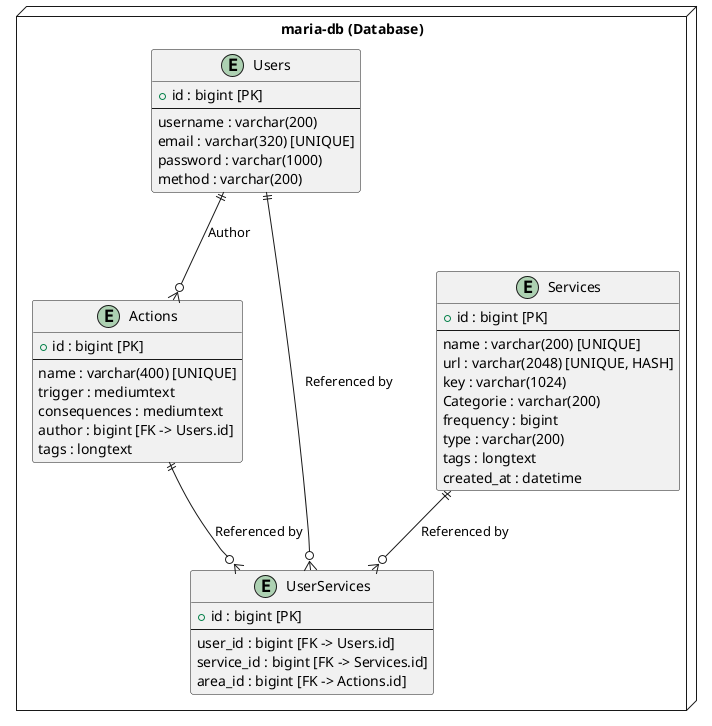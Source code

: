 @startuml db

node "maria-db (Database)" as mariadb {
        entity "Actions" as actions {
            +id : bigint [PK]
            --
            name : varchar(400) [UNIQUE]
            trigger : mediumtext
            consequences : mediumtext
            author : bigint [FK -> Users.id]
            tags : longtext
        }

        entity "Services" as services {
            +id : bigint [PK]
            --
            name : varchar(200) [UNIQUE]
            url : varchar(2048) [UNIQUE, HASH]
            key : varchar(1024)
            Categorie : varchar(200)
            frequency : bigint
            type : varchar(200)
            tags : longtext
            created_at : datetime
        }

        entity "UserServices" as userservices {
            +id : bigint [PK]
            --
            user_id : bigint [FK -> Users.id]
            service_id : bigint [FK -> Services.id]
            area_id : bigint [FK -> Actions.id]
        }

        entity "Users" as users {
            +id : bigint [PK]
            --
            username : varchar(200)
            email : varchar(320) [UNIQUE]
            password : varchar(1000)
            method : varchar(200)
        }

        ' Relationships
        actions ||--o{ userservices : "Referenced by"
        services ||--o{ userservices : "Referenced by"
        users ||--o{ userservices : "Referenced by"
        users ||--o{ actions : "Author"
    }
@enduml
